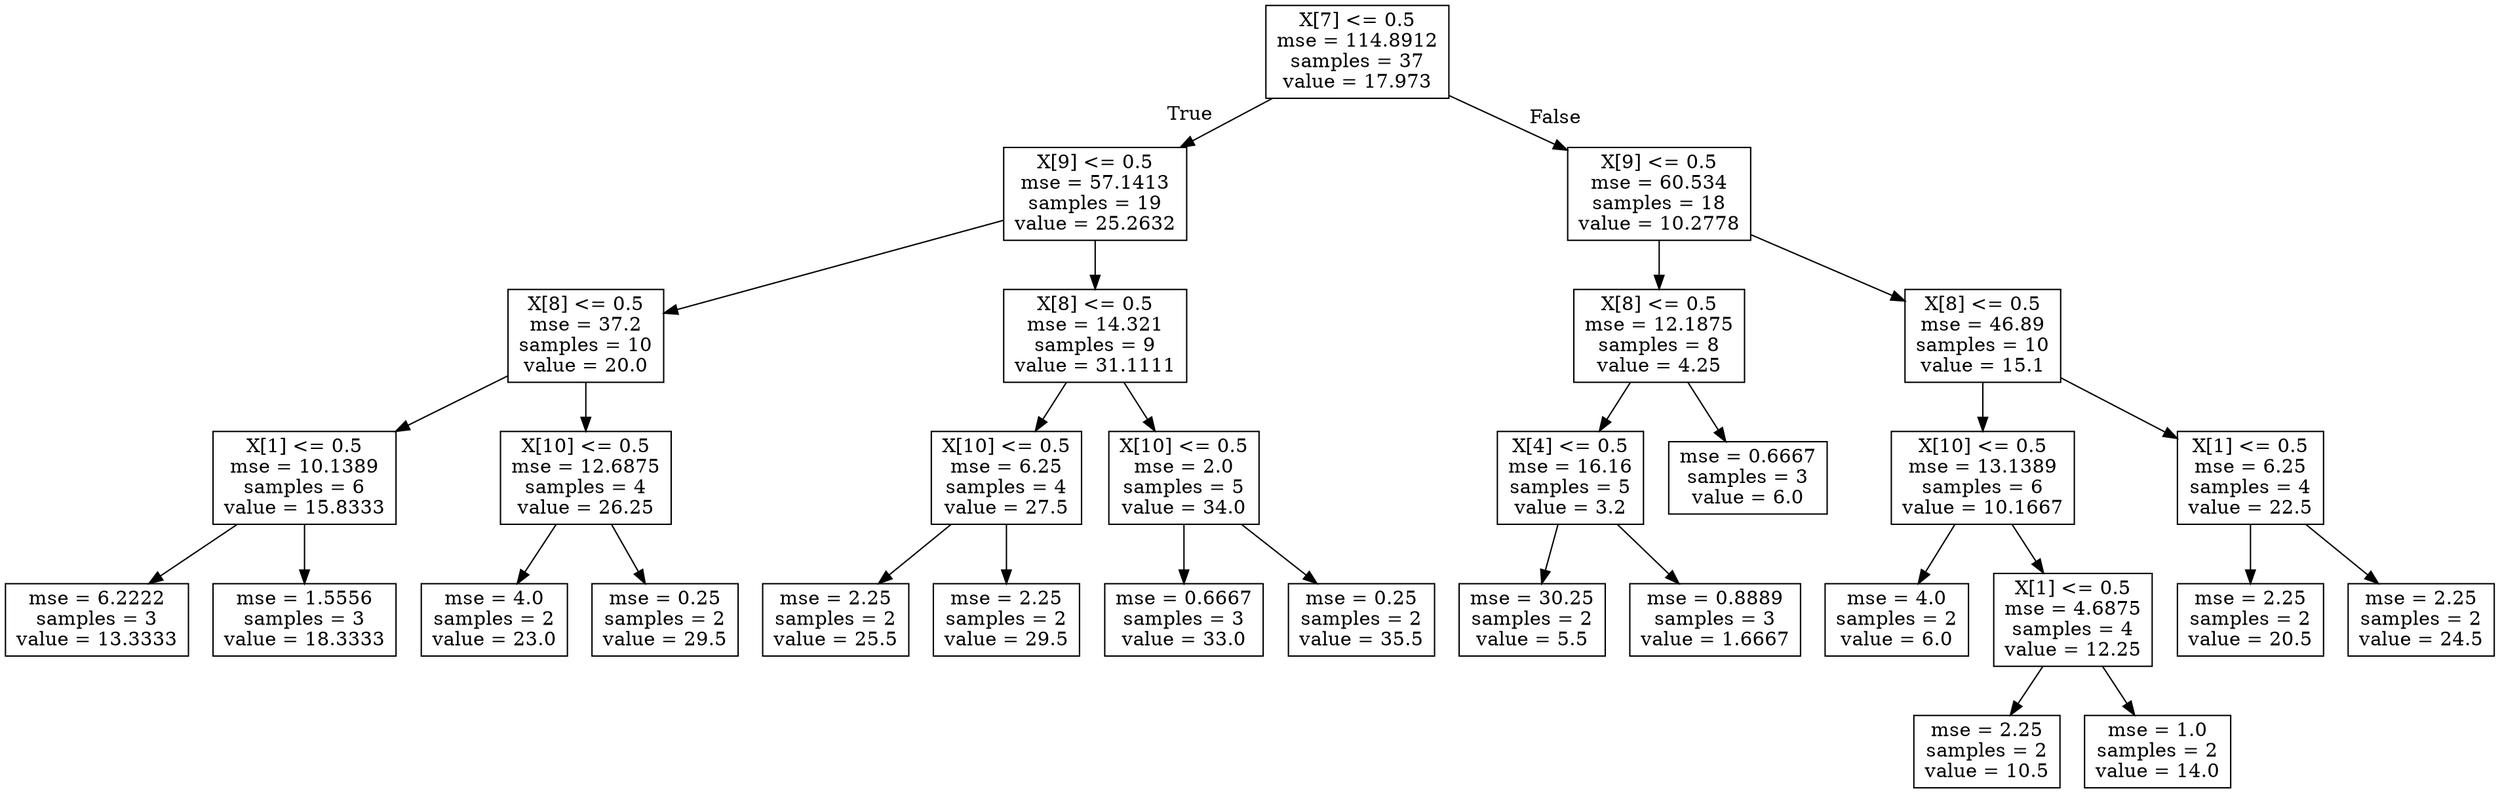digraph Tree {
node [shape=box] ;
0 [label="X[7] <= 0.5\nmse = 114.8912\nsamples = 37\nvalue = 17.973"] ;
1 [label="X[9] <= 0.5\nmse = 57.1413\nsamples = 19\nvalue = 25.2632"] ;
0 -> 1 [labeldistance=2.5, labelangle=45, headlabel="True"] ;
2 [label="X[8] <= 0.5\nmse = 37.2\nsamples = 10\nvalue = 20.0"] ;
1 -> 2 ;
3 [label="X[1] <= 0.5\nmse = 10.1389\nsamples = 6\nvalue = 15.8333"] ;
2 -> 3 ;
4 [label="mse = 6.2222\nsamples = 3\nvalue = 13.3333"] ;
3 -> 4 ;
5 [label="mse = 1.5556\nsamples = 3\nvalue = 18.3333"] ;
3 -> 5 ;
6 [label="X[10] <= 0.5\nmse = 12.6875\nsamples = 4\nvalue = 26.25"] ;
2 -> 6 ;
7 [label="mse = 4.0\nsamples = 2\nvalue = 23.0"] ;
6 -> 7 ;
8 [label="mse = 0.25\nsamples = 2\nvalue = 29.5"] ;
6 -> 8 ;
9 [label="X[8] <= 0.5\nmse = 14.321\nsamples = 9\nvalue = 31.1111"] ;
1 -> 9 ;
10 [label="X[10] <= 0.5\nmse = 6.25\nsamples = 4\nvalue = 27.5"] ;
9 -> 10 ;
11 [label="mse = 2.25\nsamples = 2\nvalue = 25.5"] ;
10 -> 11 ;
12 [label="mse = 2.25\nsamples = 2\nvalue = 29.5"] ;
10 -> 12 ;
13 [label="X[10] <= 0.5\nmse = 2.0\nsamples = 5\nvalue = 34.0"] ;
9 -> 13 ;
14 [label="mse = 0.6667\nsamples = 3\nvalue = 33.0"] ;
13 -> 14 ;
15 [label="mse = 0.25\nsamples = 2\nvalue = 35.5"] ;
13 -> 15 ;
16 [label="X[9] <= 0.5\nmse = 60.534\nsamples = 18\nvalue = 10.2778"] ;
0 -> 16 [labeldistance=2.5, labelangle=-45, headlabel="False"] ;
17 [label="X[8] <= 0.5\nmse = 12.1875\nsamples = 8\nvalue = 4.25"] ;
16 -> 17 ;
18 [label="X[4] <= 0.5\nmse = 16.16\nsamples = 5\nvalue = 3.2"] ;
17 -> 18 ;
19 [label="mse = 30.25\nsamples = 2\nvalue = 5.5"] ;
18 -> 19 ;
20 [label="mse = 0.8889\nsamples = 3\nvalue = 1.6667"] ;
18 -> 20 ;
21 [label="mse = 0.6667\nsamples = 3\nvalue = 6.0"] ;
17 -> 21 ;
22 [label="X[8] <= 0.5\nmse = 46.89\nsamples = 10\nvalue = 15.1"] ;
16 -> 22 ;
23 [label="X[10] <= 0.5\nmse = 13.1389\nsamples = 6\nvalue = 10.1667"] ;
22 -> 23 ;
24 [label="mse = 4.0\nsamples = 2\nvalue = 6.0"] ;
23 -> 24 ;
25 [label="X[1] <= 0.5\nmse = 4.6875\nsamples = 4\nvalue = 12.25"] ;
23 -> 25 ;
26 [label="mse = 2.25\nsamples = 2\nvalue = 10.5"] ;
25 -> 26 ;
27 [label="mse = 1.0\nsamples = 2\nvalue = 14.0"] ;
25 -> 27 ;
28 [label="X[1] <= 0.5\nmse = 6.25\nsamples = 4\nvalue = 22.5"] ;
22 -> 28 ;
29 [label="mse = 2.25\nsamples = 2\nvalue = 20.5"] ;
28 -> 29 ;
30 [label="mse = 2.25\nsamples = 2\nvalue = 24.5"] ;
28 -> 30 ;
}